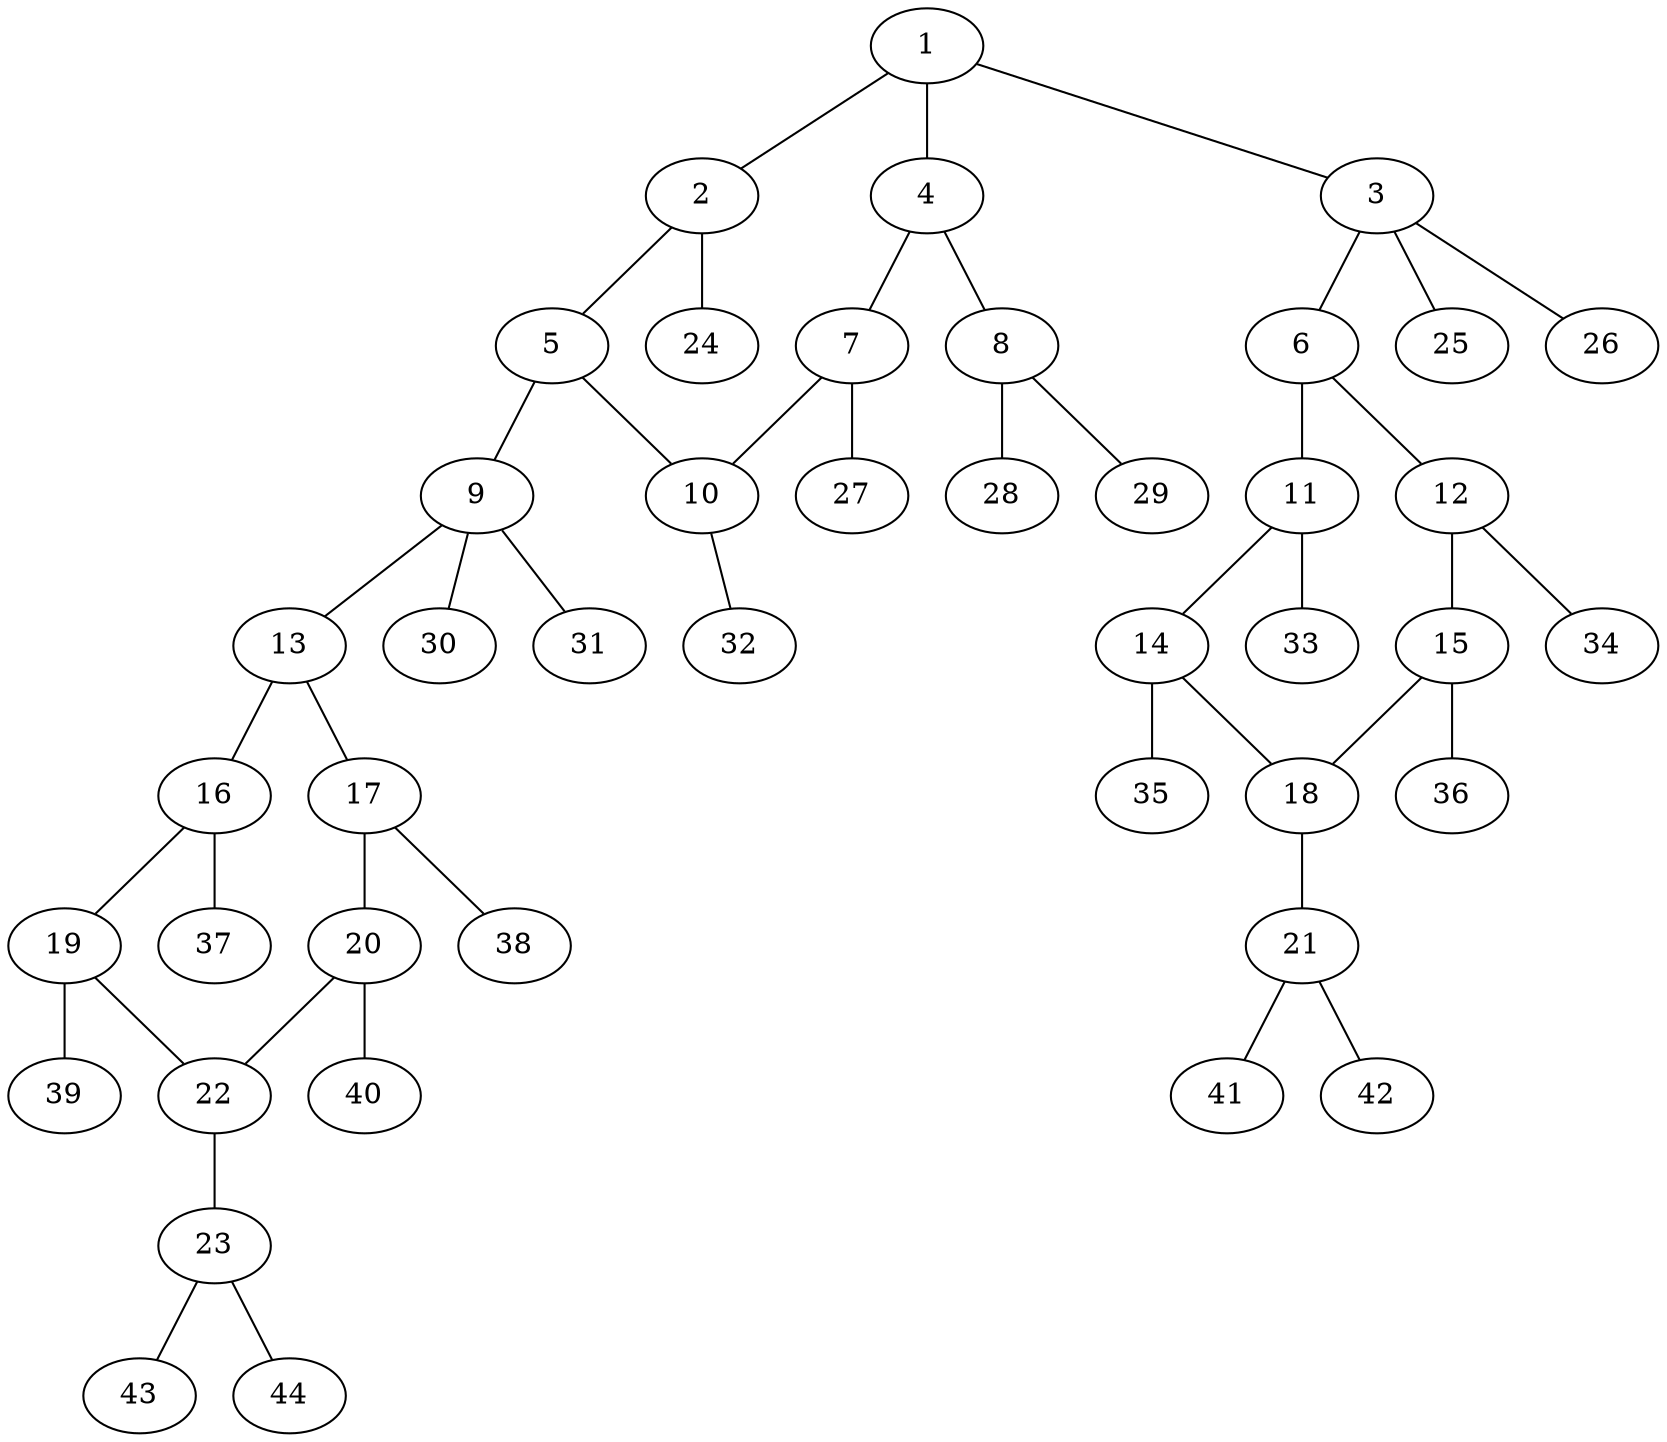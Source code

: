 graph molecule_2106 {
	1	 [chem=C];
	2	 [chem=C];
	1 -- 2	 [valence=1];
	3	 [chem=C];
	1 -- 3	 [valence=1];
	4	 [chem=C];
	1 -- 4	 [valence=2];
	5	 [chem=C];
	2 -- 5	 [valence=2];
	24	 [chem=H];
	2 -- 24	 [valence=1];
	6	 [chem=C];
	3 -- 6	 [valence=1];
	25	 [chem=H];
	3 -- 25	 [valence=1];
	26	 [chem=H];
	3 -- 26	 [valence=1];
	7	 [chem=C];
	4 -- 7	 [valence=1];
	8	 [chem=N];
	4 -- 8	 [valence=1];
	9	 [chem=C];
	5 -- 9	 [valence=1];
	10	 [chem=C];
	5 -- 10	 [valence=1];
	11	 [chem=C];
	6 -- 11	 [valence=2];
	12	 [chem=C];
	6 -- 12	 [valence=1];
	7 -- 10	 [valence=2];
	27	 [chem=H];
	7 -- 27	 [valence=1];
	28	 [chem=H];
	8 -- 28	 [valence=1];
	29	 [chem=H];
	8 -- 29	 [valence=1];
	13	 [chem=C];
	9 -- 13	 [valence=1];
	30	 [chem=H];
	9 -- 30	 [valence=1];
	31	 [chem=H];
	9 -- 31	 [valence=1];
	32	 [chem=H];
	10 -- 32	 [valence=1];
	14	 [chem=C];
	11 -- 14	 [valence=1];
	33	 [chem=H];
	11 -- 33	 [valence=1];
	15	 [chem=C];
	12 -- 15	 [valence=2];
	34	 [chem=H];
	12 -- 34	 [valence=1];
	16	 [chem=C];
	13 -- 16	 [valence=2];
	17	 [chem=C];
	13 -- 17	 [valence=1];
	18	 [chem=C];
	14 -- 18	 [valence=2];
	35	 [chem=H];
	14 -- 35	 [valence=1];
	15 -- 18	 [valence=1];
	36	 [chem=H];
	15 -- 36	 [valence=1];
	19	 [chem=C];
	16 -- 19	 [valence=1];
	37	 [chem=H];
	16 -- 37	 [valence=1];
	20	 [chem=C];
	17 -- 20	 [valence=2];
	38	 [chem=H];
	17 -- 38	 [valence=1];
	21	 [chem=N];
	18 -- 21	 [valence=1];
	22	 [chem=C];
	19 -- 22	 [valence=2];
	39	 [chem=H];
	19 -- 39	 [valence=1];
	20 -- 22	 [valence=1];
	40	 [chem=H];
	20 -- 40	 [valence=1];
	41	 [chem=H];
	21 -- 41	 [valence=1];
	42	 [chem=H];
	21 -- 42	 [valence=1];
	23	 [chem=N];
	22 -- 23	 [valence=1];
	43	 [chem=H];
	23 -- 43	 [valence=1];
	44	 [chem=H];
	23 -- 44	 [valence=1];
}
